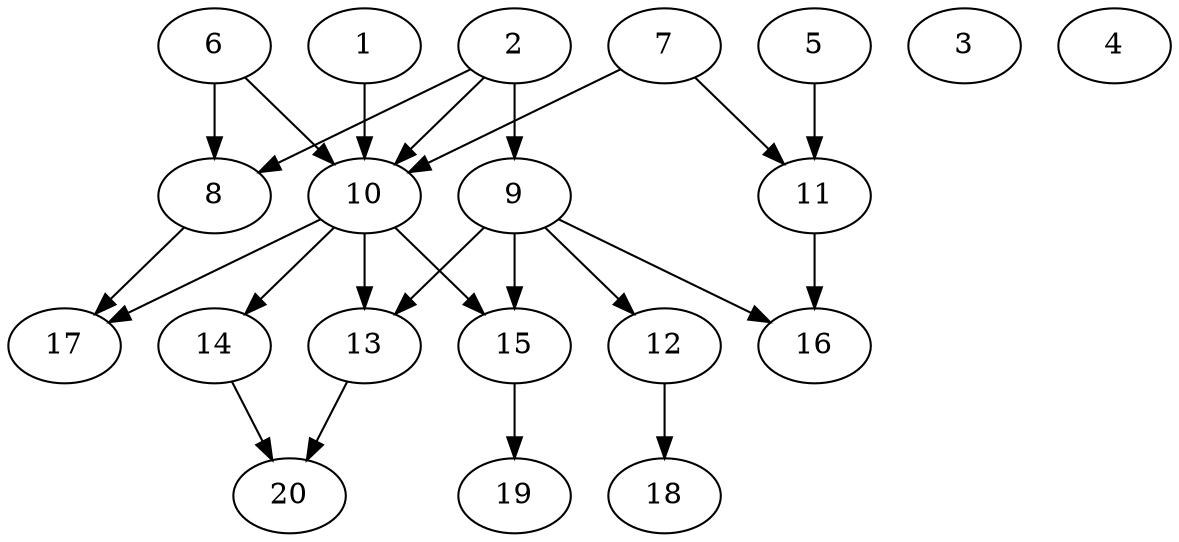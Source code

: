 // DAG automatically generated by daggen at Wed Jul 24 21:27:05 2019
// ./daggen --dot -n 20 --ccr 0.3 --fat 0.7 --regular 0.5 --density 0.5 --mindata 5242880 --maxdata 52428800 
digraph G {
  1 [size="116213760", alpha="0.18", expect_size="34864128"] 
  1 -> 10 [size ="34864128"]
  2 [size="96471040", alpha="0.06", expect_size="28941312"] 
  2 -> 8 [size ="28941312"]
  2 -> 9 [size ="28941312"]
  2 -> 10 [size ="28941312"]
  3 [size="121804800", alpha="0.14", expect_size="36541440"] 
  4 [size="109223253", alpha="0.19", expect_size="32766976"] 
  5 [size="171772587", alpha="0.10", expect_size="51531776"] 
  5 -> 11 [size ="51531776"]
  6 [size="164522667", alpha="0.09", expect_size="49356800"] 
  6 -> 8 [size ="49356800"]
  6 -> 10 [size ="49356800"]
  7 [size="160955733", alpha="0.10", expect_size="48286720"] 
  7 -> 10 [size ="48286720"]
  7 -> 11 [size ="48286720"]
  8 [size="163174400", alpha="0.14", expect_size="48952320"] 
  8 -> 17 [size ="48952320"]
  9 [size="82851840", alpha="0.16", expect_size="24855552"] 
  9 -> 12 [size ="24855552"]
  9 -> 13 [size ="24855552"]
  9 -> 15 [size ="24855552"]
  9 -> 16 [size ="24855552"]
  10 [size="155890347", alpha="0.01", expect_size="46767104"] 
  10 -> 13 [size ="46767104"]
  10 -> 14 [size ="46767104"]
  10 -> 15 [size ="46767104"]
  10 -> 17 [size ="46767104"]
  11 [size="57579520", alpha="0.12", expect_size="17273856"] 
  11 -> 16 [size ="17273856"]
  12 [size="40369493", alpha="0.19", expect_size="12110848"] 
  12 -> 18 [size ="12110848"]
  13 [size="86159360", alpha="0.12", expect_size="25847808"] 
  13 -> 20 [size ="25847808"]
  14 [size="36075520", alpha="0.13", expect_size="10822656"] 
  14 -> 20 [size ="10822656"]
  15 [size="26548907", alpha="0.02", expect_size="7964672"] 
  15 -> 19 [size ="7964672"]
  16 [size="108390400", alpha="0.01", expect_size="32517120"] 
  17 [size="24388267", alpha="0.06", expect_size="7316480"] 
  18 [size="106284373", alpha="0.11", expect_size="31885312"] 
  19 [size="58180267", alpha="0.05", expect_size="17454080"] 
  20 [size="28948480", alpha="0.00", expect_size="8684544"] 
}
